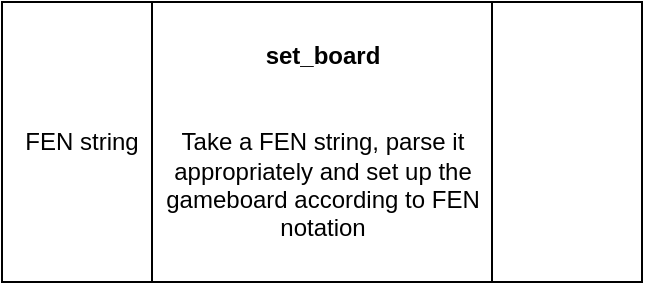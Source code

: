 <mxfile version="22.1.17" type="device">
  <diagram name="Page-1" id="z3kV6My10lx2wvuOFXBF">
    <mxGraphModel dx="836" dy="436" grid="1" gridSize="10" guides="1" tooltips="1" connect="1" arrows="1" fold="1" page="1" pageScale="1" pageWidth="827" pageHeight="1169" math="0" shadow="0">
      <root>
        <mxCell id="0" />
        <mxCell id="1" parent="0" />
        <mxCell id="AUvXQAC9Xl5-1cgJsxzW-1" value="&lt;b&gt;set_board&lt;/b&gt;&lt;br&gt;&lt;br&gt;&lt;br&gt;Take a FEN string, parse it appropriately and set up the gameboard according to FEN notation" style="shape=process;whiteSpace=wrap;html=1;backgroundOutline=1;size=0.233;" parent="1" vertex="1">
          <mxGeometry x="190" y="30" width="320" height="140" as="geometry" />
        </mxCell>
        <mxCell id="AUvXQAC9Xl5-1cgJsxzW-2" value="FEN string" style="text;html=1;strokeColor=none;fillColor=none;align=center;verticalAlign=middle;whiteSpace=wrap;rounded=0;" parent="1" vertex="1">
          <mxGeometry x="200" y="85" width="60" height="30" as="geometry" />
        </mxCell>
      </root>
    </mxGraphModel>
  </diagram>
</mxfile>
